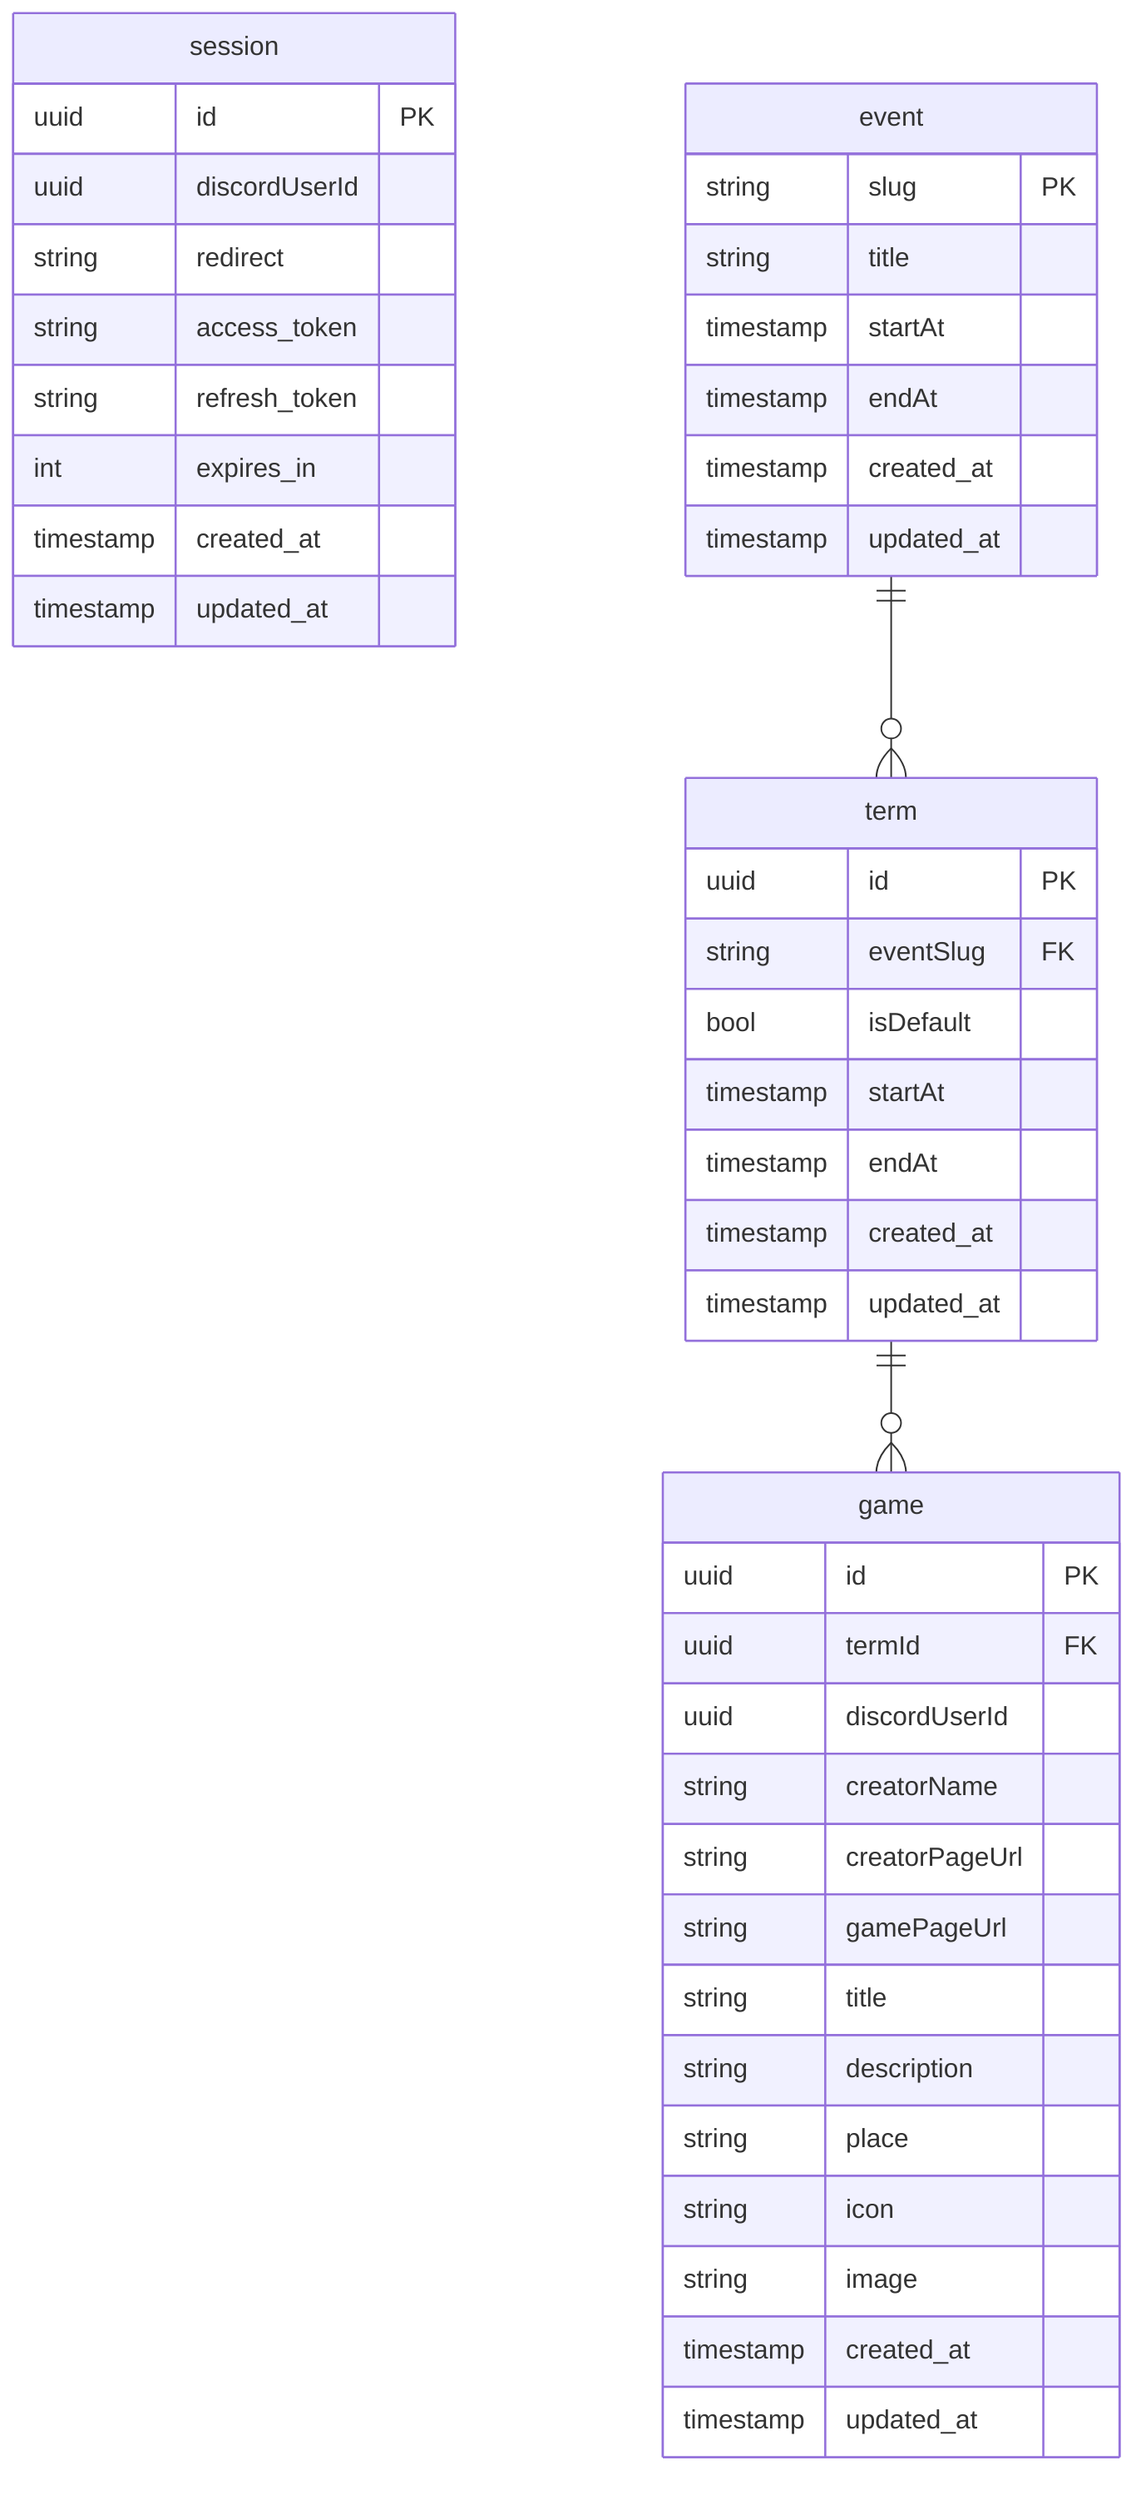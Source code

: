 erDiagram
    session {
        uuid id PK
        uuid discordUserId
        string redirect
        string access_token
        string refresh_token
        int expires_in
        timestamp created_at
        timestamp updated_at
    }

    event {
        string slug PK
        string title
        timestamp startAt
        timestamp endAt
        timestamp created_at
        timestamp updated_at
    }

    term {
        uuid id PK
        string eventSlug FK
        bool isDefault
        timestamp startAt
        timestamp endAt
        timestamp created_at
        timestamp updated_at
    }

    game {
        uuid id PK
        uuid termId FK
        uuid discordUserId
        string creatorName
        string creatorPageUrl
        string gamePageUrl
        string title
        string description
        string place
        string icon
        string image
        timestamp created_at
        timestamp updated_at
    }

    event ||--o{ term : ""
    term ||--o{ game : ""